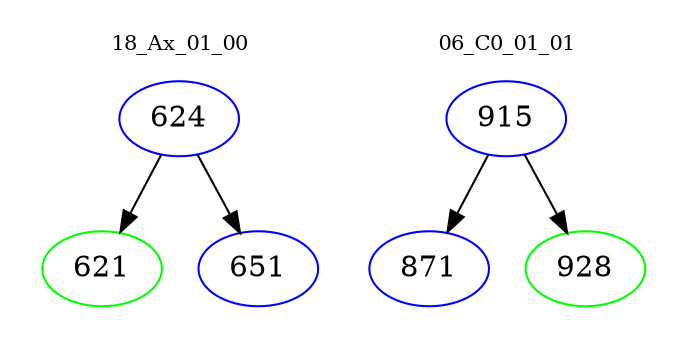 digraph{
subgraph cluster_0 {
color = white
label = "18_Ax_01_00";
fontsize=10;
T0_624 [label="624", color="blue"]
T0_624 -> T0_621 [color="black"]
T0_621 [label="621", color="green"]
T0_624 -> T0_651 [color="black"]
T0_651 [label="651", color="blue"]
}
subgraph cluster_1 {
color = white
label = "06_C0_01_01";
fontsize=10;
T1_915 [label="915", color="blue"]
T1_915 -> T1_871 [color="black"]
T1_871 [label="871", color="blue"]
T1_915 -> T1_928 [color="black"]
T1_928 [label="928", color="green"]
}
}
